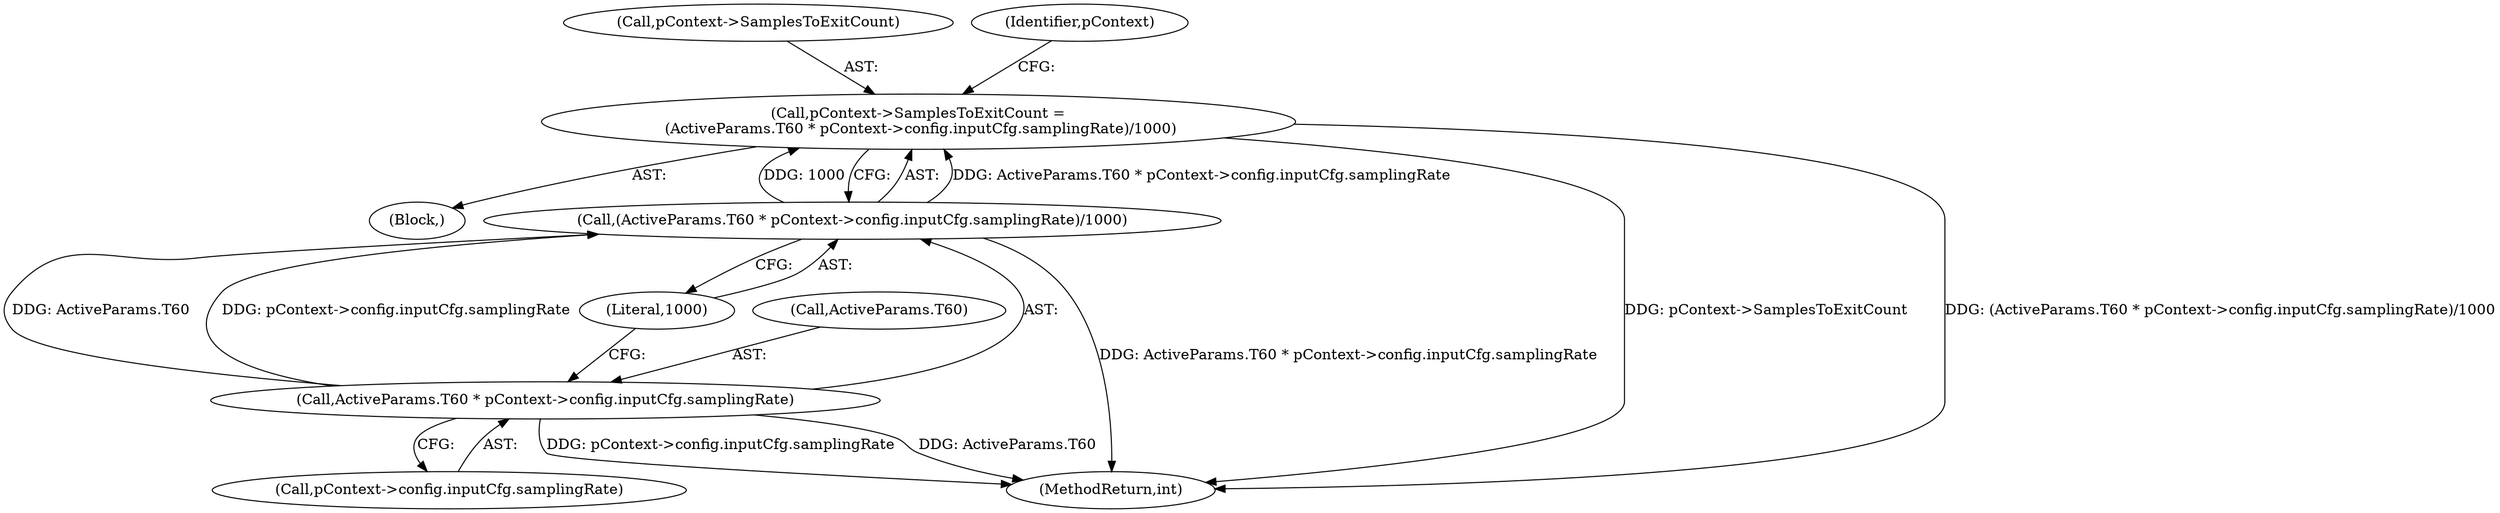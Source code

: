 digraph "0_Android_aeea52da00d210587fb3ed895de3d5f2e0264c88_6@integer" {
"1000476" [label="(Call,pContext->SamplesToExitCount =\n (ActiveParams.T60 * pContext->config.inputCfg.samplingRate)/1000)"];
"1000480" [label="(Call,(ActiveParams.T60 * pContext->config.inputCfg.samplingRate)/1000)"];
"1000481" [label="(Call,ActiveParams.T60 * pContext->config.inputCfg.samplingRate)"];
"1000485" [label="(Call,pContext->config.inputCfg.samplingRate)"];
"1000477" [label="(Call,pContext->SamplesToExitCount)"];
"1000476" [label="(Call,pContext->SamplesToExitCount =\n (ActiveParams.T60 * pContext->config.inputCfg.samplingRate)/1000)"];
"1000482" [label="(Call,ActiveParams.T60)"];
"1000495" [label="(Identifier,pContext)"];
"1000138" [label="(Block,)"];
"1000481" [label="(Call,ActiveParams.T60 * pContext->config.inputCfg.samplingRate)"];
"1000480" [label="(Call,(ActiveParams.T60 * pContext->config.inputCfg.samplingRate)/1000)"];
"1000492" [label="(Literal,1000)"];
"1000668" [label="(MethodReturn,int)"];
"1000476" -> "1000138"  [label="AST: "];
"1000476" -> "1000480"  [label="CFG: "];
"1000477" -> "1000476"  [label="AST: "];
"1000480" -> "1000476"  [label="AST: "];
"1000495" -> "1000476"  [label="CFG: "];
"1000476" -> "1000668"  [label="DDG: pContext->SamplesToExitCount"];
"1000476" -> "1000668"  [label="DDG: (ActiveParams.T60 * pContext->config.inputCfg.samplingRate)/1000"];
"1000480" -> "1000476"  [label="DDG: ActiveParams.T60 * pContext->config.inputCfg.samplingRate"];
"1000480" -> "1000476"  [label="DDG: 1000"];
"1000480" -> "1000492"  [label="CFG: "];
"1000481" -> "1000480"  [label="AST: "];
"1000492" -> "1000480"  [label="AST: "];
"1000480" -> "1000668"  [label="DDG: ActiveParams.T60 * pContext->config.inputCfg.samplingRate"];
"1000481" -> "1000480"  [label="DDG: ActiveParams.T60"];
"1000481" -> "1000480"  [label="DDG: pContext->config.inputCfg.samplingRate"];
"1000481" -> "1000485"  [label="CFG: "];
"1000482" -> "1000481"  [label="AST: "];
"1000485" -> "1000481"  [label="AST: "];
"1000492" -> "1000481"  [label="CFG: "];
"1000481" -> "1000668"  [label="DDG: pContext->config.inputCfg.samplingRate"];
"1000481" -> "1000668"  [label="DDG: ActiveParams.T60"];
}
